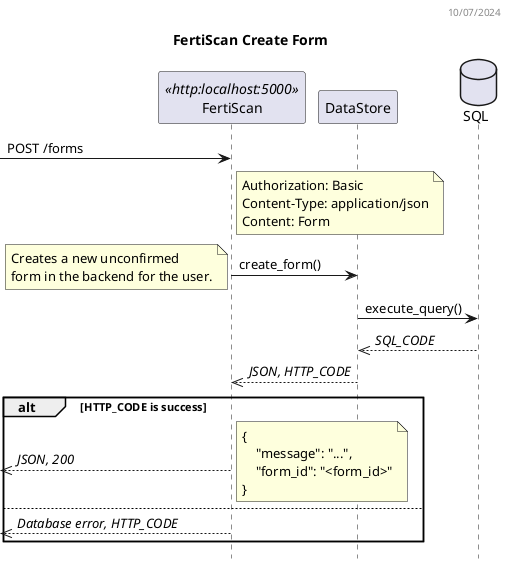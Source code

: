 @startuml FertiScan Sequence Diagram
header 10/07/2024

title FertiScan Create Form
hide empty members
hide footbox

participant FertiScan as BE <<http:localhost:5000>>
participant DataStore as DS
database SQL as DB

-> BE: POST /forms
note right BE
  Authorization: Basic
  Content-Type: application/json
  Content: Form
end note
BE -> DS: create_form()
note left
    Creates a new unconfirmed
    form in the backend for the user.
end note
DS -> DB: execute_query()
DS <<-- DB: //SQL_CODE//
BE <<-- DS: //JSON, HTTP_CODE//
alt HTTP_CODE is success
  <<-- BE: //JSON, 200//
  note right
    {
        "message": "...",
        "form_id": "<form_id>"
    }
  end note
else
  <<-- BE: //Database error, HTTP_CODE//
end

@enduml
